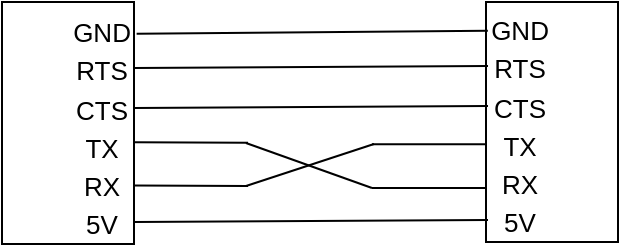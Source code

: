 <mxfile version="22.1.7" type="device" pages="2">
  <diagram name="Page-1" id="wjY99AaihV2RTaiLv2vt">
    <mxGraphModel dx="967" dy="428" grid="0" gridSize="10" guides="1" tooltips="1" connect="1" arrows="1" fold="1" page="0" pageScale="1" pageWidth="850" pageHeight="1100" math="0" shadow="0">
      <root>
        <mxCell id="0" />
        <mxCell id="1" parent="0" />
        <mxCell id="pIJ3P-tjb25KRzbbuPrE-1" value="" style="rounded=0;whiteSpace=wrap;html=1;fontSize=16;" vertex="1" parent="1">
          <mxGeometry x="-88" y="45" width="66" height="121" as="geometry" />
        </mxCell>
        <mxCell id="pIJ3P-tjb25KRzbbuPrE-2" value="" style="rounded=0;whiteSpace=wrap;html=1;fontSize=16;" vertex="1" parent="1">
          <mxGeometry x="154" y="45" width="66" height="120" as="geometry" />
        </mxCell>
        <mxCell id="pIJ3P-tjb25KRzbbuPrE-3" value="" style="endArrow=none;html=1;rounded=0;fontSize=12;startSize=8;endSize=8;curved=1;exitX=1.02;exitY=0.131;exitDx=0;exitDy=0;exitPerimeter=0;entryX=0.014;entryY=0.12;entryDx=0;entryDy=0;entryPerimeter=0;" edge="1" parent="1" source="pIJ3P-tjb25KRzbbuPrE-1" target="pIJ3P-tjb25KRzbbuPrE-2">
          <mxGeometry width="50" height="50" relative="1" as="geometry">
            <mxPoint x="175" y="225" as="sourcePoint" />
            <mxPoint x="147" y="61" as="targetPoint" />
          </mxGeometry>
        </mxCell>
        <mxCell id="pIJ3P-tjb25KRzbbuPrE-13" value="&lt;span style=&quot;font-size: 13px;&quot;&gt;GND&lt;/span&gt;" style="text;html=1;strokeColor=none;fillColor=none;align=center;verticalAlign=middle;whiteSpace=wrap;rounded=0;fontSize=16;" vertex="1" parent="1">
          <mxGeometry x="-51" y="48" width="26" height="21" as="geometry" />
        </mxCell>
        <mxCell id="pIJ3P-tjb25KRzbbuPrE-14" value="&lt;span style=&quot;font-size: 13px;&quot;&gt;RTS&lt;/span&gt;" style="text;html=1;strokeColor=none;fillColor=none;align=center;verticalAlign=middle;whiteSpace=wrap;rounded=0;fontSize=16;" vertex="1" parent="1">
          <mxGeometry x="-51" y="67" width="26" height="21" as="geometry" />
        </mxCell>
        <mxCell id="pIJ3P-tjb25KRzbbuPrE-15" value="&lt;span style=&quot;font-size: 13px;&quot;&gt;CTS&lt;/span&gt;" style="text;html=1;strokeColor=none;fillColor=none;align=center;verticalAlign=middle;whiteSpace=wrap;rounded=0;fontSize=16;" vertex="1" parent="1">
          <mxGeometry x="-51" y="87" width="26" height="21" as="geometry" />
        </mxCell>
        <mxCell id="pIJ3P-tjb25KRzbbuPrE-16" value="&lt;span style=&quot;font-size: 13px;&quot;&gt;TX&lt;/span&gt;" style="text;html=1;strokeColor=none;fillColor=none;align=center;verticalAlign=middle;whiteSpace=wrap;rounded=0;fontSize=16;" vertex="1" parent="1">
          <mxGeometry x="-51" y="106" width="26" height="21" as="geometry" />
        </mxCell>
        <mxCell id="pIJ3P-tjb25KRzbbuPrE-17" value="&lt;span style=&quot;font-size: 13px;&quot;&gt;RX&lt;/span&gt;" style="text;html=1;strokeColor=none;fillColor=none;align=center;verticalAlign=middle;whiteSpace=wrap;rounded=0;fontSize=16;" vertex="1" parent="1">
          <mxGeometry x="-51" y="125" width="26" height="21" as="geometry" />
        </mxCell>
        <mxCell id="pIJ3P-tjb25KRzbbuPrE-18" value="&lt;span style=&quot;font-size: 13px;&quot;&gt;5V&lt;/span&gt;" style="text;html=1;strokeColor=none;fillColor=none;align=center;verticalAlign=middle;whiteSpace=wrap;rounded=0;fontSize=16;" vertex="1" parent="1">
          <mxGeometry x="-51" y="144" width="26" height="21" as="geometry" />
        </mxCell>
        <mxCell id="pIJ3P-tjb25KRzbbuPrE-19" value="&lt;span style=&quot;font-size: 13px;&quot;&gt;GND&lt;/span&gt;" style="text;html=1;strokeColor=none;fillColor=none;align=center;verticalAlign=middle;whiteSpace=wrap;rounded=0;fontSize=16;" vertex="1" parent="1">
          <mxGeometry x="158" y="47" width="26" height="21" as="geometry" />
        </mxCell>
        <mxCell id="pIJ3P-tjb25KRzbbuPrE-20" value="&lt;span style=&quot;font-size: 13px;&quot;&gt;RTS&lt;/span&gt;" style="text;html=1;strokeColor=none;fillColor=none;align=center;verticalAlign=middle;whiteSpace=wrap;rounded=0;fontSize=16;" vertex="1" parent="1">
          <mxGeometry x="158" y="66" width="26" height="21" as="geometry" />
        </mxCell>
        <mxCell id="pIJ3P-tjb25KRzbbuPrE-21" value="&lt;span style=&quot;font-size: 13px;&quot;&gt;CTS&lt;/span&gt;" style="text;html=1;strokeColor=none;fillColor=none;align=center;verticalAlign=middle;whiteSpace=wrap;rounded=0;fontSize=16;" vertex="1" parent="1">
          <mxGeometry x="158" y="86" width="26" height="21" as="geometry" />
        </mxCell>
        <mxCell id="pIJ3P-tjb25KRzbbuPrE-22" value="&lt;span style=&quot;font-size: 13px;&quot;&gt;TX&lt;/span&gt;" style="text;html=1;strokeColor=none;fillColor=none;align=center;verticalAlign=middle;whiteSpace=wrap;rounded=0;fontSize=16;" vertex="1" parent="1">
          <mxGeometry x="158" y="105" width="26" height="21" as="geometry" />
        </mxCell>
        <mxCell id="pIJ3P-tjb25KRzbbuPrE-23" value="&lt;span style=&quot;font-size: 13px;&quot;&gt;RX&lt;/span&gt;" style="text;html=1;strokeColor=none;fillColor=none;align=center;verticalAlign=middle;whiteSpace=wrap;rounded=0;fontSize=16;" vertex="1" parent="1">
          <mxGeometry x="158" y="124" width="26" height="21" as="geometry" />
        </mxCell>
        <mxCell id="pIJ3P-tjb25KRzbbuPrE-24" value="&lt;span style=&quot;font-size: 13px;&quot;&gt;5V&lt;/span&gt;" style="text;html=1;strokeColor=none;fillColor=none;align=center;verticalAlign=middle;whiteSpace=wrap;rounded=0;fontSize=16;" vertex="1" parent="1">
          <mxGeometry x="158" y="143" width="26" height="21" as="geometry" />
        </mxCell>
        <mxCell id="pIJ3P-tjb25KRzbbuPrE-31" value="" style="endArrow=none;html=1;rounded=0;fontSize=12;startSize=8;endSize=8;curved=1;exitX=1.02;exitY=0.131;exitDx=0;exitDy=0;exitPerimeter=0;entryX=0.03;entryY=0.125;entryDx=0;entryDy=0;entryPerimeter=0;" edge="1" parent="1">
          <mxGeometry width="50" height="50" relative="1" as="geometry">
            <mxPoint x="-22" y="78" as="sourcePoint" />
            <mxPoint x="155" y="77" as="targetPoint" />
          </mxGeometry>
        </mxCell>
        <mxCell id="pIJ3P-tjb25KRzbbuPrE-32" value="" style="endArrow=none;html=1;rounded=0;fontSize=12;startSize=8;endSize=8;curved=1;exitX=1.02;exitY=0.131;exitDx=0;exitDy=0;exitPerimeter=0;entryX=0.03;entryY=0.125;entryDx=0;entryDy=0;entryPerimeter=0;" edge="1" parent="1">
          <mxGeometry width="50" height="50" relative="1" as="geometry">
            <mxPoint x="-22" y="98" as="sourcePoint" />
            <mxPoint x="155" y="97" as="targetPoint" />
          </mxGeometry>
        </mxCell>
        <mxCell id="pIJ3P-tjb25KRzbbuPrE-37" value="" style="endArrow=none;html=1;rounded=0;fontSize=12;startSize=8;endSize=8;curved=1;exitX=1;exitY=0.75;exitDx=0;exitDy=0;" edge="1" parent="1">
          <mxGeometry width="50" height="50" relative="1" as="geometry">
            <mxPoint x="-22.0" y="136.75" as="sourcePoint" />
            <mxPoint x="35" y="137" as="targetPoint" />
          </mxGeometry>
        </mxCell>
        <mxCell id="pIJ3P-tjb25KRzbbuPrE-38" value="" style="endArrow=none;html=1;rounded=0;fontSize=12;startSize=8;endSize=8;curved=1;" edge="1" parent="1">
          <mxGeometry width="50" height="50" relative="1" as="geometry">
            <mxPoint x="34" y="137" as="sourcePoint" />
            <mxPoint x="98" y="116" as="targetPoint" />
          </mxGeometry>
        </mxCell>
        <mxCell id="pIJ3P-tjb25KRzbbuPrE-39" value="" style="endArrow=none;html=1;rounded=0;fontSize=12;startSize=8;endSize=8;curved=1;exitX=1;exitY=0.75;exitDx=0;exitDy=0;" edge="1" parent="1">
          <mxGeometry width="50" height="50" relative="1" as="geometry">
            <mxPoint x="97" y="116.14" as="sourcePoint" />
            <mxPoint x="154" y="116.14" as="targetPoint" />
          </mxGeometry>
        </mxCell>
        <mxCell id="pIJ3P-tjb25KRzbbuPrE-40" value="" style="endArrow=none;html=1;rounded=0;fontSize=12;startSize=8;endSize=8;curved=1;exitX=1;exitY=0.75;exitDx=0;exitDy=0;" edge="1" parent="1">
          <mxGeometry width="50" height="50" relative="1" as="geometry">
            <mxPoint x="-22.0" y="115.14" as="sourcePoint" />
            <mxPoint x="35" y="115.39" as="targetPoint" />
          </mxGeometry>
        </mxCell>
        <mxCell id="pIJ3P-tjb25KRzbbuPrE-41" value="" style="endArrow=none;html=1;rounded=0;fontSize=12;startSize=8;endSize=8;curved=1;" edge="1" parent="1">
          <mxGeometry width="50" height="50" relative="1" as="geometry">
            <mxPoint x="34" y="115.5" as="sourcePoint" />
            <mxPoint x="97" y="138" as="targetPoint" />
          </mxGeometry>
        </mxCell>
        <mxCell id="pIJ3P-tjb25KRzbbuPrE-42" value="" style="endArrow=none;html=1;rounded=0;fontSize=12;startSize=8;endSize=8;curved=1;exitX=1;exitY=0.75;exitDx=0;exitDy=0;" edge="1" parent="1">
          <mxGeometry width="50" height="50" relative="1" as="geometry">
            <mxPoint x="97" y="138" as="sourcePoint" />
            <mxPoint x="154" y="138" as="targetPoint" />
          </mxGeometry>
        </mxCell>
        <mxCell id="pIJ3P-tjb25KRzbbuPrE-43" value="" style="endArrow=none;html=1;rounded=0;fontSize=12;startSize=8;endSize=8;curved=1;exitX=1.02;exitY=0.131;exitDx=0;exitDy=0;exitPerimeter=0;entryX=0.03;entryY=0.125;entryDx=0;entryDy=0;entryPerimeter=0;" edge="1" parent="1">
          <mxGeometry width="50" height="50" relative="1" as="geometry">
            <mxPoint x="-22" y="155" as="sourcePoint" />
            <mxPoint x="155" y="154" as="targetPoint" />
          </mxGeometry>
        </mxCell>
      </root>
    </mxGraphModel>
  </diagram>
  <diagram id="RCkpz5wDRntgOwoAojc7" name="Page-2">
    <mxGraphModel dx="1194" dy="599" grid="0" gridSize="10" guides="1" tooltips="1" connect="1" arrows="1" fold="1" page="0" pageScale="1" pageWidth="850" pageHeight="1100" math="0" shadow="0">
      <root>
        <mxCell id="0" />
        <mxCell id="1" parent="0" />
        <mxCell id="CDcqcTdSMUXnVV1ggEwt-37" value="" style="rounded=0;whiteSpace=wrap;html=1;fontSize=16;fillColor=#dae8fc;strokeColor=#6c8ebf;" vertex="1" parent="1">
          <mxGeometry x="-59" y="171" width="231" height="52" as="geometry" />
        </mxCell>
        <mxCell id="CDcqcTdSMUXnVV1ggEwt-1" value="" style="endArrow=none;html=1;rounded=0;fontSize=12;startSize=8;endSize=8;curved=1;" edge="1" parent="1">
          <mxGeometry width="50" height="50" relative="1" as="geometry">
            <mxPoint x="-147" y="177" as="sourcePoint" />
            <mxPoint x="-102" y="177" as="targetPoint" />
          </mxGeometry>
        </mxCell>
        <mxCell id="CDcqcTdSMUXnVV1ggEwt-3" value="" style="endArrow=none;html=1;rounded=0;fontSize=12;startSize=8;endSize=8;curved=1;" edge="1" parent="1">
          <mxGeometry width="50" height="50" relative="1" as="geometry">
            <mxPoint x="-102" y="178" as="sourcePoint" />
            <mxPoint x="-102" y="215" as="targetPoint" />
          </mxGeometry>
        </mxCell>
        <mxCell id="CDcqcTdSMUXnVV1ggEwt-6" value="" style="endArrow=none;html=1;rounded=0;fontSize=12;startSize=8;endSize=8;curved=1;" edge="1" parent="1">
          <mxGeometry width="50" height="50" relative="1" as="geometry">
            <mxPoint x="-56" y="177" as="sourcePoint" />
            <mxPoint x="-56" y="215" as="targetPoint" />
          </mxGeometry>
        </mxCell>
        <mxCell id="CDcqcTdSMUXnVV1ggEwt-7" value="" style="endArrow=none;html=1;rounded=0;fontSize=12;startSize=8;endSize=8;curved=1;" edge="1" parent="1">
          <mxGeometry width="50" height="50" relative="1" as="geometry">
            <mxPoint x="-55" y="178" as="sourcePoint" />
            <mxPoint x="-10" y="178" as="targetPoint" />
          </mxGeometry>
        </mxCell>
        <mxCell id="CDcqcTdSMUXnVV1ggEwt-8" value="" style="endArrow=none;html=1;rounded=0;fontSize=12;startSize=8;endSize=8;curved=1;" edge="1" parent="1">
          <mxGeometry width="50" height="50" relative="1" as="geometry">
            <mxPoint x="-10" y="178" as="sourcePoint" />
            <mxPoint x="35" y="178" as="targetPoint" />
          </mxGeometry>
        </mxCell>
        <mxCell id="CDcqcTdSMUXnVV1ggEwt-10" value="" style="endArrow=none;html=1;rounded=0;fontSize=12;startSize=8;endSize=8;curved=1;" edge="1" parent="1">
          <mxGeometry width="50" height="50" relative="1" as="geometry">
            <mxPoint x="35" y="178" as="sourcePoint" />
            <mxPoint x="35" y="216" as="targetPoint" />
          </mxGeometry>
        </mxCell>
        <mxCell id="CDcqcTdSMUXnVV1ggEwt-11" value="" style="endArrow=none;html=1;rounded=0;fontSize=12;startSize=8;endSize=8;curved=1;" edge="1" parent="1">
          <mxGeometry width="50" height="50" relative="1" as="geometry">
            <mxPoint x="36" y="216" as="sourcePoint" />
            <mxPoint x="81" y="216" as="targetPoint" />
          </mxGeometry>
        </mxCell>
        <mxCell id="CDcqcTdSMUXnVV1ggEwt-12" value="" style="endArrow=none;html=1;rounded=0;fontSize=12;startSize=8;endSize=8;curved=1;" edge="1" parent="1">
          <mxGeometry width="50" height="50" relative="1" as="geometry">
            <mxPoint x="80" y="179" as="sourcePoint" />
            <mxPoint x="80" y="216" as="targetPoint" />
          </mxGeometry>
        </mxCell>
        <mxCell id="CDcqcTdSMUXnVV1ggEwt-13" value="" style="endArrow=none;html=1;rounded=0;fontSize=12;startSize=8;endSize=8;curved=1;" edge="1" parent="1">
          <mxGeometry width="50" height="50" relative="1" as="geometry">
            <mxPoint x="79" y="179" as="sourcePoint" />
            <mxPoint x="124" y="179" as="targetPoint" />
          </mxGeometry>
        </mxCell>
        <mxCell id="CDcqcTdSMUXnVV1ggEwt-15" value="" style="endArrow=none;html=1;rounded=0;fontSize=12;startSize=8;endSize=8;curved=1;" edge="1" parent="1">
          <mxGeometry width="50" height="50" relative="1" as="geometry">
            <mxPoint x="124" y="179" as="sourcePoint" />
            <mxPoint x="124" y="216" as="targetPoint" />
          </mxGeometry>
        </mxCell>
        <mxCell id="CDcqcTdSMUXnVV1ggEwt-16" value="" style="endArrow=none;html=1;rounded=0;fontSize=12;startSize=8;endSize=8;curved=1;" edge="1" parent="1">
          <mxGeometry width="50" height="50" relative="1" as="geometry">
            <mxPoint x="124" y="217" as="sourcePoint" />
            <mxPoint x="169" y="217" as="targetPoint" />
          </mxGeometry>
        </mxCell>
        <mxCell id="CDcqcTdSMUXnVV1ggEwt-17" value="" style="endArrow=none;html=1;rounded=0;fontSize=12;startSize=8;endSize=8;curved=1;" edge="1" parent="1">
          <mxGeometry width="50" height="50" relative="1" as="geometry">
            <mxPoint x="169" y="180" as="sourcePoint" />
            <mxPoint x="169" y="218" as="targetPoint" />
          </mxGeometry>
        </mxCell>
        <mxCell id="CDcqcTdSMUXnVV1ggEwt-18" value="" style="endArrow=none;html=1;rounded=0;fontSize=12;startSize=8;endSize=8;curved=1;" edge="1" parent="1">
          <mxGeometry width="50" height="50" relative="1" as="geometry">
            <mxPoint x="169" y="181" as="sourcePoint" />
            <mxPoint x="214" y="181" as="targetPoint" />
          </mxGeometry>
        </mxCell>
        <mxCell id="CDcqcTdSMUXnVV1ggEwt-21" value="" style="endArrow=none;html=1;rounded=0;fontSize=12;startSize=8;endSize=8;curved=1;" edge="1" parent="1">
          <mxGeometry width="50" height="50" relative="1" as="geometry">
            <mxPoint x="214" y="181" as="sourcePoint" />
            <mxPoint x="259" y="181" as="targetPoint" />
          </mxGeometry>
        </mxCell>
        <mxCell id="CDcqcTdSMUXnVV1ggEwt-23" value="" style="endArrow=none;dashed=1;html=1;dashPattern=1 3;strokeWidth=2;rounded=0;fontSize=12;startSize=8;endSize=8;curved=1;" edge="1" parent="1">
          <mxGeometry width="50" height="50" relative="1" as="geometry">
            <mxPoint x="-251" y="177" as="sourcePoint" />
            <mxPoint x="-147" y="177" as="targetPoint" />
          </mxGeometry>
        </mxCell>
        <mxCell id="CDcqcTdSMUXnVV1ggEwt-25" value="" style="endArrow=none;dashed=1;html=1;dashPattern=1 3;strokeWidth=2;rounded=0;fontSize=12;startSize=8;endSize=8;curved=1;" edge="1" parent="1">
          <mxGeometry width="50" height="50" relative="1" as="geometry">
            <mxPoint x="262" y="182" as="sourcePoint" />
            <mxPoint x="366" y="182" as="targetPoint" />
          </mxGeometry>
        </mxCell>
        <mxCell id="CDcqcTdSMUXnVV1ggEwt-26" value="idle" style="text;html=1;strokeColor=none;fillColor=none;align=center;verticalAlign=middle;whiteSpace=wrap;rounded=0;fontSize=16;" vertex="1" parent="1">
          <mxGeometry x="-197" y="189" width="31" height="15" as="geometry" />
        </mxCell>
        <mxCell id="CDcqcTdSMUXnVV1ggEwt-27" value="start" style="text;html=1;strokeColor=none;fillColor=none;align=center;verticalAlign=middle;whiteSpace=wrap;rounded=0;fontSize=16;" vertex="1" parent="1">
          <mxGeometry x="-95" y="189" width="31" height="15" as="geometry" />
        </mxCell>
        <mxCell id="CDcqcTdSMUXnVV1ggEwt-28" value="1" style="text;html=1;strokeColor=none;fillColor=none;align=center;verticalAlign=middle;whiteSpace=wrap;rounded=0;fontSize=16;" vertex="1" parent="1">
          <mxGeometry x="-44" y="189" width="31" height="15" as="geometry" />
        </mxCell>
        <mxCell id="CDcqcTdSMUXnVV1ggEwt-29" value="1" style="text;html=1;strokeColor=none;fillColor=none;align=center;verticalAlign=middle;whiteSpace=wrap;rounded=0;fontSize=16;" vertex="1" parent="1">
          <mxGeometry x="-5" y="189" width="31" height="15" as="geometry" />
        </mxCell>
        <mxCell id="CDcqcTdSMUXnVV1ggEwt-30" value="0" style="text;html=1;strokeColor=none;fillColor=none;align=center;verticalAlign=middle;whiteSpace=wrap;rounded=0;fontSize=16;" vertex="1" parent="1">
          <mxGeometry x="42" y="189" width="31" height="15" as="geometry" />
        </mxCell>
        <mxCell id="CDcqcTdSMUXnVV1ggEwt-31" value="1" style="text;html=1;strokeColor=none;fillColor=none;align=center;verticalAlign=middle;whiteSpace=wrap;rounded=0;fontSize=16;" vertex="1" parent="1">
          <mxGeometry x="87" y="189" width="31" height="15" as="geometry" />
        </mxCell>
        <mxCell id="CDcqcTdSMUXnVV1ggEwt-32" value="0" style="text;html=1;strokeColor=none;fillColor=none;align=center;verticalAlign=middle;whiteSpace=wrap;rounded=0;fontSize=16;" vertex="1" parent="1">
          <mxGeometry x="132" y="189" width="31" height="15" as="geometry" />
        </mxCell>
        <mxCell id="CDcqcTdSMUXnVV1ggEwt-33" value="stop" style="text;html=1;strokeColor=none;fillColor=none;align=center;verticalAlign=middle;whiteSpace=wrap;rounded=0;fontSize=16;" vertex="1" parent="1">
          <mxGeometry x="174" y="189" width="31" height="15" as="geometry" />
        </mxCell>
        <mxCell id="CDcqcTdSMUXnVV1ggEwt-34" value="idle" style="text;html=1;strokeColor=none;fillColor=none;align=center;verticalAlign=middle;whiteSpace=wrap;rounded=0;fontSize=16;" vertex="1" parent="1">
          <mxGeometry x="262" y="189" width="31" height="15" as="geometry" />
        </mxCell>
        <mxCell id="CDcqcTdSMUXnVV1ggEwt-35" value="" style="endArrow=none;html=1;rounded=0;fontSize=12;startSize=8;endSize=8;curved=1;" edge="1" parent="1">
          <mxGeometry width="50" height="50" relative="1" as="geometry">
            <mxPoint x="-101" y="214" as="sourcePoint" />
            <mxPoint x="-56" y="214" as="targetPoint" />
          </mxGeometry>
        </mxCell>
      </root>
    </mxGraphModel>
  </diagram>
</mxfile>
